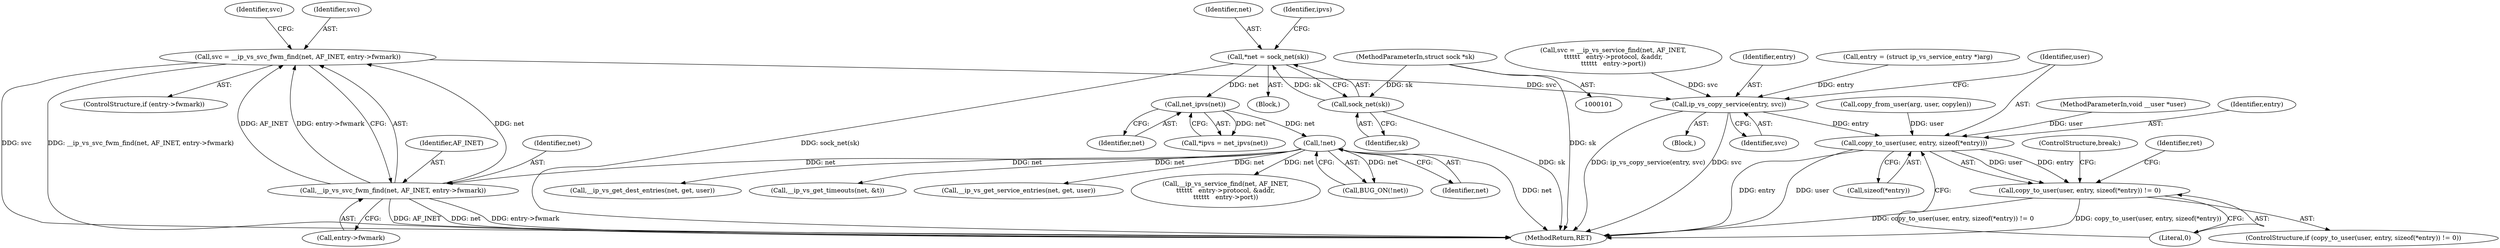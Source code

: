 digraph "0_linux_2d8a041b7bfe1097af21441cb77d6af95f4f4680@pointer" {
"1000446" [label="(Call,svc = __ip_vs_svc_fwm_find(net, AF_INET, entry->fwmark))"];
"1000448" [label="(Call,__ip_vs_svc_fwm_find(net, AF_INET, entry->fwmark))"];
"1000124" [label="(Call,!net)"];
"1000121" [label="(Call,net_ipvs(net))"];
"1000114" [label="(Call,*net = sock_net(sk))"];
"1000116" [label="(Call,sock_net(sk))"];
"1000102" [label="(MethodParameterIn,struct sock *sk)"];
"1000471" [label="(Call,ip_vs_copy_service(entry, svc))"];
"1000476" [label="(Call,copy_to_user(user, entry, sizeof(*entry)))"];
"1000475" [label="(Call,copy_to_user(user, entry, sizeof(*entry)) != 0)"];
"1000121" [label="(Call,net_ipvs(net))"];
"1000479" [label="(Call,sizeof(*entry))"];
"1000477" [label="(Identifier,user)"];
"1000449" [label="(Identifier,net)"];
"1000104" [label="(MethodParameterIn,void __user *user)"];
"1000492" [label="(ControlStructure,break;)"];
"1000451" [label="(Call,entry->fwmark)"];
"1000476" [label="(Call,copy_to_user(user, entry, sizeof(*entry)))"];
"1000478" [label="(Identifier,entry)"];
"1000124" [label="(Call,!net)"];
"1000179" [label="(Call,copy_from_user(arg, user, copylen))"];
"1000430" [label="(Call,entry = (struct ip_vs_service_entry *)arg)"];
"1000450" [label="(Identifier,AF_INET)"];
"1000473" [label="(Identifier,svc)"];
"1000442" [label="(ControlStructure,if (entry->fwmark))"];
"1000114" [label="(Call,*net = sock_net(sk))"];
"1000106" [label="(Block,)"];
"1000115" [label="(Identifier,net)"];
"1000122" [label="(Identifier,net)"];
"1000532" [label="(Call,__ip_vs_get_dest_entries(net, get, user))"];
"1000116" [label="(Call,sock_net(sk))"];
"1000474" [label="(ControlStructure,if (copy_to_user(user, entry, sizeof(*entry)) != 0))"];
"1000469" [label="(Identifier,svc)"];
"1000575" [label="(MethodReturn,RET)"];
"1000546" [label="(Call,__ip_vs_get_timeouts(net, &t))"];
"1000420" [label="(Call,__ip_vs_get_service_entries(net, get, user))"];
"1000455" [label="(Call,svc = __ip_vs_service_find(net, AF_INET,\n\t\t\t\t\t\t   entry->protocol, &addr,\n\t\t\t\t\t\t   entry->port))"];
"1000482" [label="(Literal,0)"];
"1000457" [label="(Call,__ip_vs_service_find(net, AF_INET,\n\t\t\t\t\t\t   entry->protocol, &addr,\n\t\t\t\t\t\t   entry->port))"];
"1000102" [label="(MethodParameterIn,struct sock *sk)"];
"1000472" [label="(Identifier,entry)"];
"1000448" [label="(Call,__ip_vs_svc_fwm_find(net, AF_INET, entry->fwmark))"];
"1000470" [label="(Block,)"];
"1000119" [label="(Call,*ipvs = net_ipvs(net))"];
"1000471" [label="(Call,ip_vs_copy_service(entry, svc))"];
"1000120" [label="(Identifier,ipvs)"];
"1000117" [label="(Identifier,sk)"];
"1000123" [label="(Call,BUG_ON(!net))"];
"1000447" [label="(Identifier,svc)"];
"1000484" [label="(Identifier,ret)"];
"1000446" [label="(Call,svc = __ip_vs_svc_fwm_find(net, AF_INET, entry->fwmark))"];
"1000125" [label="(Identifier,net)"];
"1000475" [label="(Call,copy_to_user(user, entry, sizeof(*entry)) != 0)"];
"1000446" -> "1000442"  [label="AST: "];
"1000446" -> "1000448"  [label="CFG: "];
"1000447" -> "1000446"  [label="AST: "];
"1000448" -> "1000446"  [label="AST: "];
"1000469" -> "1000446"  [label="CFG: "];
"1000446" -> "1000575"  [label="DDG: svc"];
"1000446" -> "1000575"  [label="DDG: __ip_vs_svc_fwm_find(net, AF_INET, entry->fwmark)"];
"1000448" -> "1000446"  [label="DDG: net"];
"1000448" -> "1000446"  [label="DDG: AF_INET"];
"1000448" -> "1000446"  [label="DDG: entry->fwmark"];
"1000446" -> "1000471"  [label="DDG: svc"];
"1000448" -> "1000451"  [label="CFG: "];
"1000449" -> "1000448"  [label="AST: "];
"1000450" -> "1000448"  [label="AST: "];
"1000451" -> "1000448"  [label="AST: "];
"1000448" -> "1000575"  [label="DDG: AF_INET"];
"1000448" -> "1000575"  [label="DDG: net"];
"1000448" -> "1000575"  [label="DDG: entry->fwmark"];
"1000124" -> "1000448"  [label="DDG: net"];
"1000124" -> "1000123"  [label="AST: "];
"1000124" -> "1000125"  [label="CFG: "];
"1000125" -> "1000124"  [label="AST: "];
"1000123" -> "1000124"  [label="CFG: "];
"1000124" -> "1000575"  [label="DDG: net"];
"1000124" -> "1000123"  [label="DDG: net"];
"1000121" -> "1000124"  [label="DDG: net"];
"1000124" -> "1000420"  [label="DDG: net"];
"1000124" -> "1000457"  [label="DDG: net"];
"1000124" -> "1000532"  [label="DDG: net"];
"1000124" -> "1000546"  [label="DDG: net"];
"1000121" -> "1000119"  [label="AST: "];
"1000121" -> "1000122"  [label="CFG: "];
"1000122" -> "1000121"  [label="AST: "];
"1000119" -> "1000121"  [label="CFG: "];
"1000121" -> "1000119"  [label="DDG: net"];
"1000114" -> "1000121"  [label="DDG: net"];
"1000114" -> "1000106"  [label="AST: "];
"1000114" -> "1000116"  [label="CFG: "];
"1000115" -> "1000114"  [label="AST: "];
"1000116" -> "1000114"  [label="AST: "];
"1000120" -> "1000114"  [label="CFG: "];
"1000114" -> "1000575"  [label="DDG: sock_net(sk)"];
"1000116" -> "1000114"  [label="DDG: sk"];
"1000116" -> "1000117"  [label="CFG: "];
"1000117" -> "1000116"  [label="AST: "];
"1000116" -> "1000575"  [label="DDG: sk"];
"1000102" -> "1000116"  [label="DDG: sk"];
"1000102" -> "1000101"  [label="AST: "];
"1000102" -> "1000575"  [label="DDG: sk"];
"1000471" -> "1000470"  [label="AST: "];
"1000471" -> "1000473"  [label="CFG: "];
"1000472" -> "1000471"  [label="AST: "];
"1000473" -> "1000471"  [label="AST: "];
"1000477" -> "1000471"  [label="CFG: "];
"1000471" -> "1000575"  [label="DDG: svc"];
"1000471" -> "1000575"  [label="DDG: ip_vs_copy_service(entry, svc)"];
"1000430" -> "1000471"  [label="DDG: entry"];
"1000455" -> "1000471"  [label="DDG: svc"];
"1000471" -> "1000476"  [label="DDG: entry"];
"1000476" -> "1000475"  [label="AST: "];
"1000476" -> "1000479"  [label="CFG: "];
"1000477" -> "1000476"  [label="AST: "];
"1000478" -> "1000476"  [label="AST: "];
"1000479" -> "1000476"  [label="AST: "];
"1000482" -> "1000476"  [label="CFG: "];
"1000476" -> "1000575"  [label="DDG: user"];
"1000476" -> "1000575"  [label="DDG: entry"];
"1000476" -> "1000475"  [label="DDG: user"];
"1000476" -> "1000475"  [label="DDG: entry"];
"1000179" -> "1000476"  [label="DDG: user"];
"1000104" -> "1000476"  [label="DDG: user"];
"1000475" -> "1000474"  [label="AST: "];
"1000475" -> "1000482"  [label="CFG: "];
"1000482" -> "1000475"  [label="AST: "];
"1000484" -> "1000475"  [label="CFG: "];
"1000492" -> "1000475"  [label="CFG: "];
"1000475" -> "1000575"  [label="DDG: copy_to_user(user, entry, sizeof(*entry))"];
"1000475" -> "1000575"  [label="DDG: copy_to_user(user, entry, sizeof(*entry)) != 0"];
}
